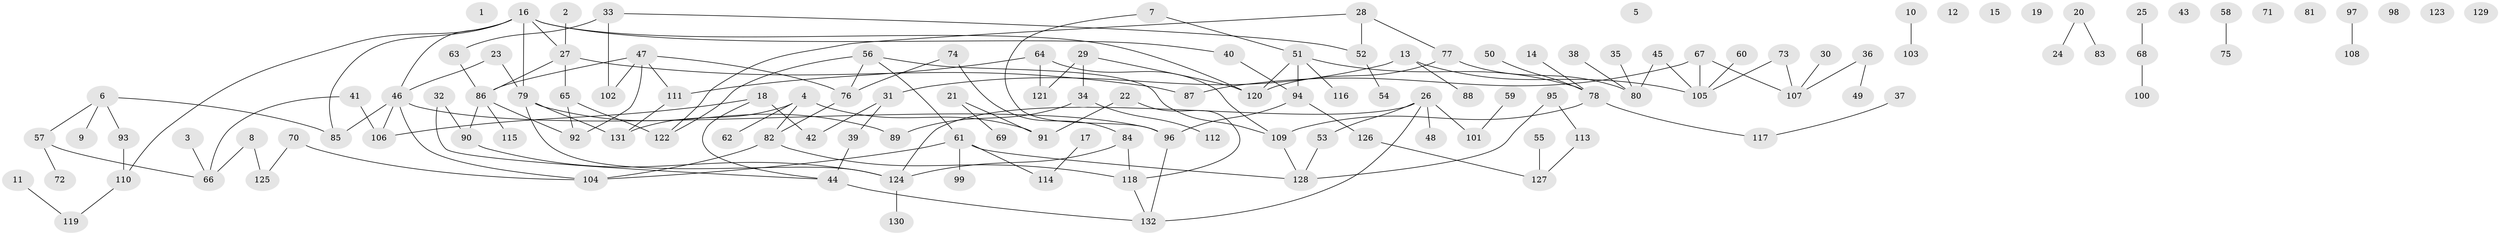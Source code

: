 // coarse degree distribution, {0: 0.14736842105263157, 1: 0.25263157894736843, 3: 0.14736842105263157, 4: 0.09473684210526316, 2: 0.21052631578947367, 7: 0.021052631578947368, 5: 0.06315789473684211, 6: 0.05263157894736842, 8: 0.010526315789473684}
// Generated by graph-tools (version 1.1) at 2025/23/03/03/25 07:23:29]
// undirected, 132 vertices, 152 edges
graph export_dot {
graph [start="1"]
  node [color=gray90,style=filled];
  1;
  2;
  3;
  4;
  5;
  6;
  7;
  8;
  9;
  10;
  11;
  12;
  13;
  14;
  15;
  16;
  17;
  18;
  19;
  20;
  21;
  22;
  23;
  24;
  25;
  26;
  27;
  28;
  29;
  30;
  31;
  32;
  33;
  34;
  35;
  36;
  37;
  38;
  39;
  40;
  41;
  42;
  43;
  44;
  45;
  46;
  47;
  48;
  49;
  50;
  51;
  52;
  53;
  54;
  55;
  56;
  57;
  58;
  59;
  60;
  61;
  62;
  63;
  64;
  65;
  66;
  67;
  68;
  69;
  70;
  71;
  72;
  73;
  74;
  75;
  76;
  77;
  78;
  79;
  80;
  81;
  82;
  83;
  84;
  85;
  86;
  87;
  88;
  89;
  90;
  91;
  92;
  93;
  94;
  95;
  96;
  97;
  98;
  99;
  100;
  101;
  102;
  103;
  104;
  105;
  106;
  107;
  108;
  109;
  110;
  111;
  112;
  113;
  114;
  115;
  116;
  117;
  118;
  119;
  120;
  121;
  122;
  123;
  124;
  125;
  126;
  127;
  128;
  129;
  130;
  131;
  132;
  2 -- 27;
  3 -- 66;
  4 -- 62;
  4 -- 82;
  4 -- 91;
  4 -- 131;
  6 -- 9;
  6 -- 57;
  6 -- 85;
  6 -- 93;
  7 -- 51;
  7 -- 96;
  8 -- 66;
  8 -- 125;
  10 -- 103;
  11 -- 119;
  13 -- 31;
  13 -- 88;
  13 -- 105;
  14 -- 78;
  16 -- 27;
  16 -- 40;
  16 -- 46;
  16 -- 79;
  16 -- 85;
  16 -- 110;
  16 -- 120;
  17 -- 114;
  18 -- 42;
  18 -- 44;
  18 -- 106;
  20 -- 24;
  20 -- 83;
  21 -- 69;
  21 -- 91;
  22 -- 91;
  22 -- 118;
  23 -- 46;
  23 -- 79;
  25 -- 68;
  26 -- 48;
  26 -- 53;
  26 -- 101;
  26 -- 124;
  26 -- 132;
  27 -- 65;
  27 -- 86;
  27 -- 87;
  28 -- 52;
  28 -- 77;
  28 -- 122;
  29 -- 34;
  29 -- 120;
  29 -- 121;
  30 -- 107;
  31 -- 39;
  31 -- 42;
  32 -- 44;
  32 -- 90;
  33 -- 52;
  33 -- 63;
  33 -- 102;
  34 -- 89;
  34 -- 112;
  35 -- 80;
  36 -- 49;
  36 -- 107;
  37 -- 117;
  38 -- 80;
  39 -- 44;
  40 -- 94;
  41 -- 66;
  41 -- 106;
  44 -- 132;
  45 -- 80;
  45 -- 105;
  46 -- 85;
  46 -- 96;
  46 -- 104;
  46 -- 106;
  47 -- 76;
  47 -- 86;
  47 -- 92;
  47 -- 102;
  47 -- 111;
  50 -- 78;
  51 -- 78;
  51 -- 94;
  51 -- 116;
  51 -- 120;
  52 -- 54;
  53 -- 128;
  55 -- 127;
  56 -- 61;
  56 -- 76;
  56 -- 109;
  56 -- 122;
  57 -- 66;
  57 -- 72;
  58 -- 75;
  59 -- 101;
  60 -- 105;
  61 -- 99;
  61 -- 104;
  61 -- 114;
  61 -- 128;
  63 -- 86;
  64 -- 109;
  64 -- 111;
  64 -- 121;
  65 -- 92;
  65 -- 122;
  67 -- 87;
  67 -- 105;
  67 -- 107;
  68 -- 100;
  70 -- 104;
  70 -- 125;
  73 -- 105;
  73 -- 107;
  74 -- 76;
  74 -- 84;
  76 -- 82;
  77 -- 80;
  77 -- 120;
  78 -- 109;
  78 -- 117;
  79 -- 89;
  79 -- 124;
  79 -- 131;
  82 -- 104;
  82 -- 118;
  84 -- 118;
  84 -- 124;
  86 -- 90;
  86 -- 92;
  86 -- 115;
  90 -- 124;
  93 -- 110;
  94 -- 96;
  94 -- 126;
  95 -- 113;
  95 -- 128;
  96 -- 132;
  97 -- 108;
  109 -- 128;
  110 -- 119;
  111 -- 131;
  113 -- 127;
  118 -- 132;
  124 -- 130;
  126 -- 127;
}
